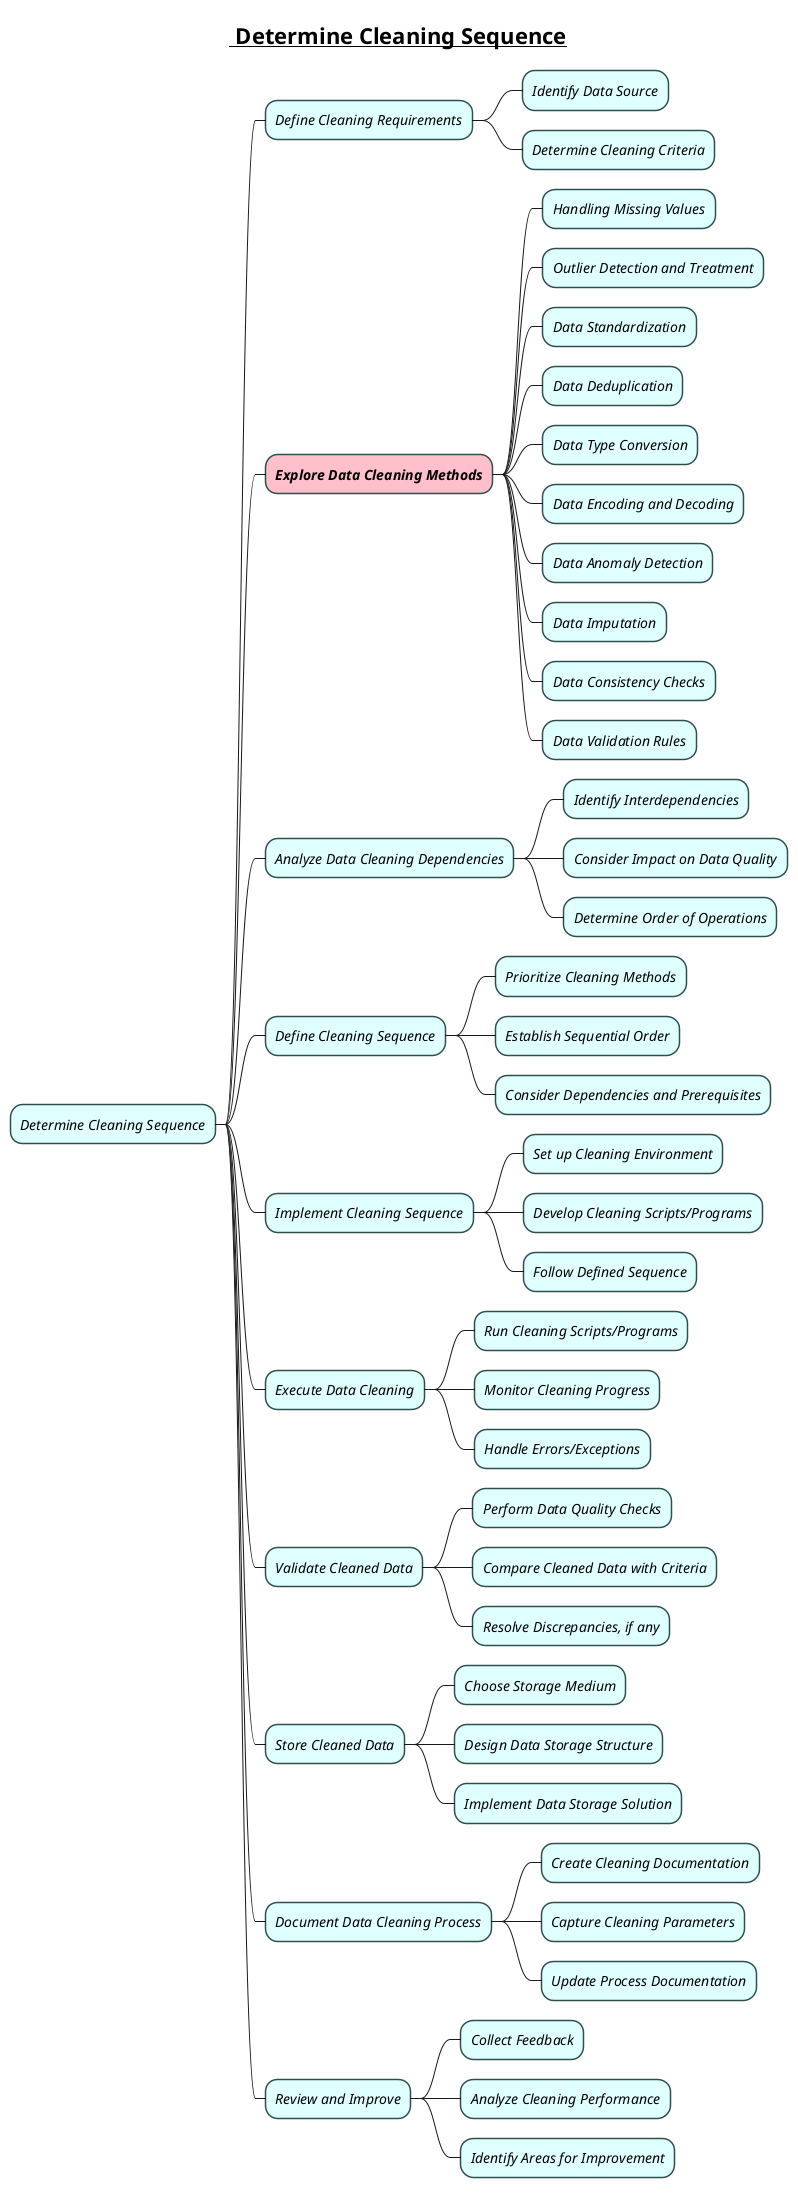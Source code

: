 @startmindmap
skinparam node {
    BorderColor DarkSlateGray
    BackgroundColor LightCyan
    FontStyle italic
}
skinparam connector {
    Color DarkSlateGray
    FontStyle Bold
}

title =__ Determine Cleaning Sequence__
* Determine Cleaning Sequence

** Define Cleaning Requirements
*** Identify Data Source
*** Determine Cleaning Criteria

**[#pink] **Explore Data Cleaning Methods**
*** Handling Missing Values
*** Outlier Detection and Treatment
*** Data Standardization
*** Data Deduplication
*** Data Type Conversion
*** Data Encoding and Decoding
*** Data Anomaly Detection
*** Data Imputation
*** Data Consistency Checks
*** Data Validation Rules

** Analyze Data Cleaning Dependencies
*** Identify Interdependencies
*** Consider Impact on Data Quality
*** Determine Order of Operations

** Define Cleaning Sequence
*** Prioritize Cleaning Methods
*** Establish Sequential Order
*** Consider Dependencies and Prerequisites

** Implement Cleaning Sequence
*** Set up Cleaning Environment
*** Develop Cleaning Scripts/Programs
*** Follow Defined Sequence

** Execute Data Cleaning
*** Run Cleaning Scripts/Programs
*** Monitor Cleaning Progress
*** Handle Errors/Exceptions

** Validate Cleaned Data
*** Perform Data Quality Checks
*** Compare Cleaned Data with Criteria
*** Resolve Discrepancies, if any

** Store Cleaned Data
*** Choose Storage Medium
*** Design Data Storage Structure
*** Implement Data Storage Solution

** Document Data Cleaning Process
*** Create Cleaning Documentation
*** Capture Cleaning Parameters
*** Update Process Documentation

** Review and Improve
*** Collect Feedback
*** Analyze Cleaning Performance
*** Identify Areas for Improvement
@endmindmap
